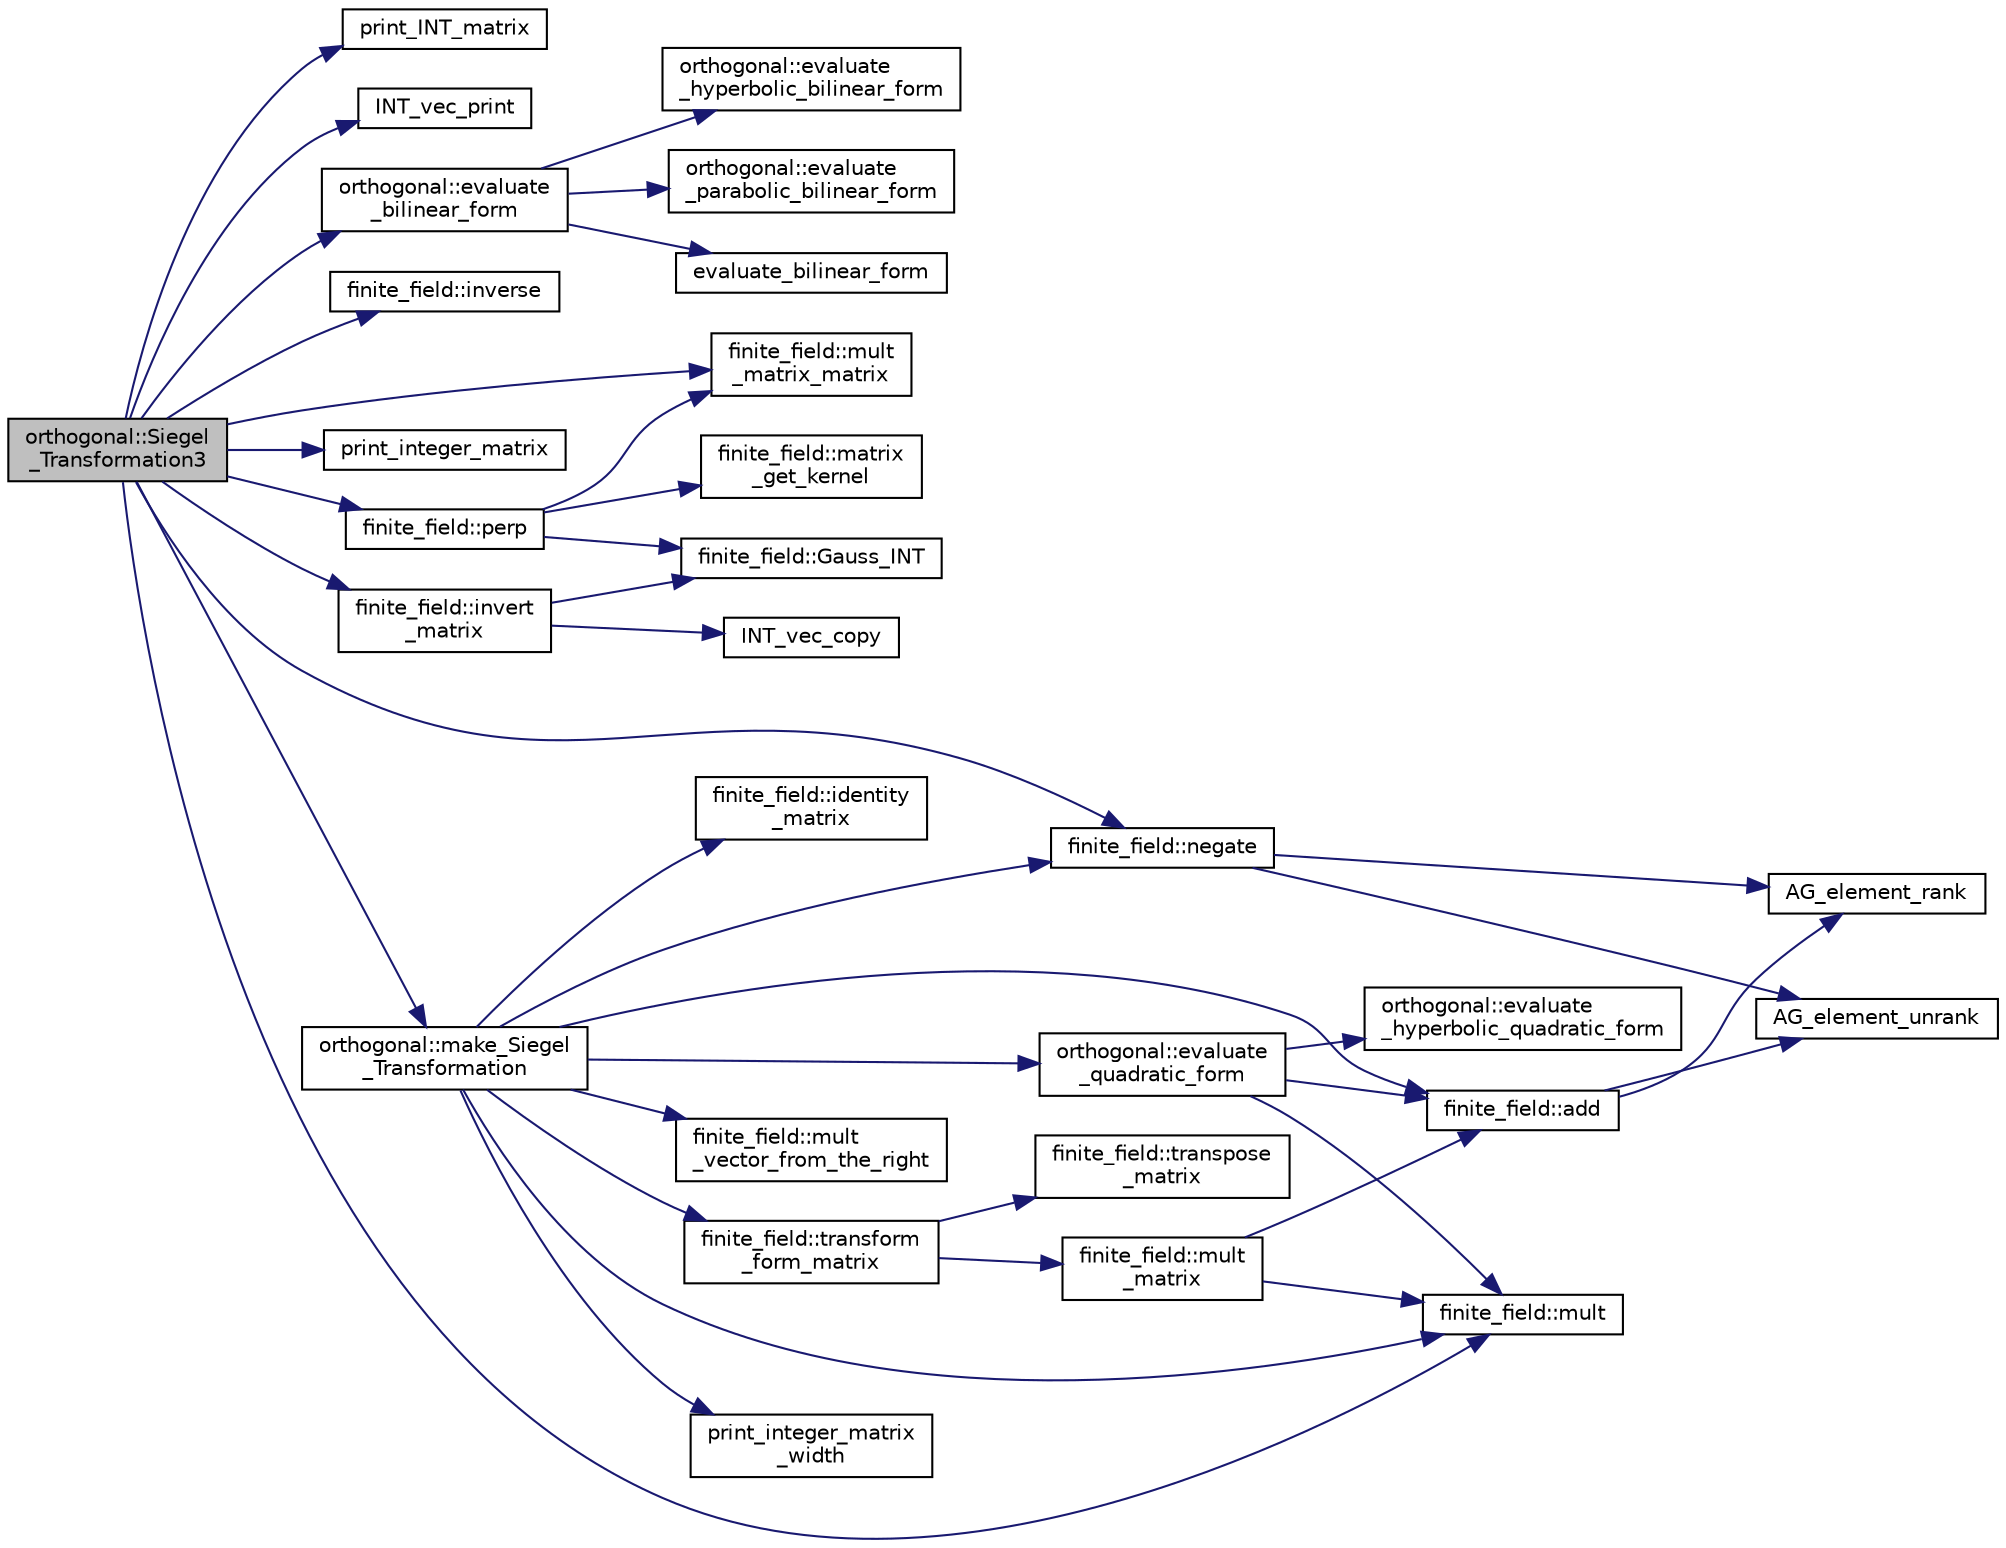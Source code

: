 digraph "orthogonal::Siegel_Transformation3"
{
  edge [fontname="Helvetica",fontsize="10",labelfontname="Helvetica",labelfontsize="10"];
  node [fontname="Helvetica",fontsize="10",shape=record];
  rankdir="LR";
  Node44044 [label="orthogonal::Siegel\l_Transformation3",height=0.2,width=0.4,color="black", fillcolor="grey75", style="filled", fontcolor="black"];
  Node44044 -> Node44045 [color="midnightblue",fontsize="10",style="solid",fontname="Helvetica"];
  Node44045 [label="print_INT_matrix",height=0.2,width=0.4,color="black", fillcolor="white", style="filled",URL="$d2/d7c/combinatorics_8_c.html#ad4cc855d33d97d2b05e36514ffe2ef03"];
  Node44044 -> Node44046 [color="midnightblue",fontsize="10",style="solid",fontname="Helvetica"];
  Node44046 [label="INT_vec_print",height=0.2,width=0.4,color="black", fillcolor="white", style="filled",URL="$df/dbf/sajeeb_8_c.html#a79a5901af0b47dd0d694109543c027fe"];
  Node44044 -> Node44047 [color="midnightblue",fontsize="10",style="solid",fontname="Helvetica"];
  Node44047 [label="orthogonal::evaluate\l_bilinear_form",height=0.2,width=0.4,color="black", fillcolor="white", style="filled",URL="$d7/daa/classorthogonal.html#a1cb22ce04ab60e22852f610ec3fe5c98"];
  Node44047 -> Node44048 [color="midnightblue",fontsize="10",style="solid",fontname="Helvetica"];
  Node44048 [label="orthogonal::evaluate\l_hyperbolic_bilinear_form",height=0.2,width=0.4,color="black", fillcolor="white", style="filled",URL="$d7/daa/classorthogonal.html#a839dc01b1c59a23b054ccf70c00cc9c9"];
  Node44047 -> Node44049 [color="midnightblue",fontsize="10",style="solid",fontname="Helvetica"];
  Node44049 [label="orthogonal::evaluate\l_parabolic_bilinear_form",height=0.2,width=0.4,color="black", fillcolor="white", style="filled",URL="$d7/daa/classorthogonal.html#a8ee79da4c853cd384a0028cbebbbe0ee"];
  Node44047 -> Node44050 [color="midnightblue",fontsize="10",style="solid",fontname="Helvetica"];
  Node44050 [label="evaluate_bilinear_form",height=0.2,width=0.4,color="black", fillcolor="white", style="filled",URL="$d4/d67/geometry_8h.html#ab6f6bfa144b4d2700e3ed27497d83d5f"];
  Node44044 -> Node44051 [color="midnightblue",fontsize="10",style="solid",fontname="Helvetica"];
  Node44051 [label="finite_field::inverse",height=0.2,width=0.4,color="black", fillcolor="white", style="filled",URL="$df/d5a/classfinite__field.html#a69f2a12c01e70b7ce2d115c5221c9cdd"];
  Node44044 -> Node44052 [color="midnightblue",fontsize="10",style="solid",fontname="Helvetica"];
  Node44052 [label="finite_field::mult",height=0.2,width=0.4,color="black", fillcolor="white", style="filled",URL="$df/d5a/classfinite__field.html#a24fb5917aa6d4d656fd855b7f44a13b0"];
  Node44044 -> Node44053 [color="midnightblue",fontsize="10",style="solid",fontname="Helvetica"];
  Node44053 [label="print_integer_matrix",height=0.2,width=0.4,color="black", fillcolor="white", style="filled",URL="$d5/db4/io__and__os_8h.html#ab4d187a9b89a64102b971201b789b653"];
  Node44044 -> Node44054 [color="midnightblue",fontsize="10",style="solid",fontname="Helvetica"];
  Node44054 [label="finite_field::perp",height=0.2,width=0.4,color="black", fillcolor="white", style="filled",URL="$df/d5a/classfinite__field.html#a7f4cbb62d037e07893f3c868eea3b818"];
  Node44054 -> Node44055 [color="midnightblue",fontsize="10",style="solid",fontname="Helvetica"];
  Node44055 [label="finite_field::mult\l_matrix_matrix",height=0.2,width=0.4,color="black", fillcolor="white", style="filled",URL="$df/d5a/classfinite__field.html#a5e28706b815838d0ec34de1fa74bc3c4"];
  Node44054 -> Node44056 [color="midnightblue",fontsize="10",style="solid",fontname="Helvetica"];
  Node44056 [label="finite_field::Gauss_INT",height=0.2,width=0.4,color="black", fillcolor="white", style="filled",URL="$df/d5a/classfinite__field.html#adb676d2e80341b53751326e3a58beb11"];
  Node44054 -> Node44057 [color="midnightblue",fontsize="10",style="solid",fontname="Helvetica"];
  Node44057 [label="finite_field::matrix\l_get_kernel",height=0.2,width=0.4,color="black", fillcolor="white", style="filled",URL="$df/d5a/classfinite__field.html#ac45780a927cee936df13d04d30d2d248"];
  Node44044 -> Node44058 [color="midnightblue",fontsize="10",style="solid",fontname="Helvetica"];
  Node44058 [label="finite_field::invert\l_matrix",height=0.2,width=0.4,color="black", fillcolor="white", style="filled",URL="$df/d5a/classfinite__field.html#adab449ef01b1feafe000c8fff7ae013f"];
  Node44058 -> Node44059 [color="midnightblue",fontsize="10",style="solid",fontname="Helvetica"];
  Node44059 [label="INT_vec_copy",height=0.2,width=0.4,color="black", fillcolor="white", style="filled",URL="$df/dbf/sajeeb_8_c.html#ac2d875e27e009af6ec04d17254d11075"];
  Node44058 -> Node44056 [color="midnightblue",fontsize="10",style="solid",fontname="Helvetica"];
  Node44044 -> Node44055 [color="midnightblue",fontsize="10",style="solid",fontname="Helvetica"];
  Node44044 -> Node44060 [color="midnightblue",fontsize="10",style="solid",fontname="Helvetica"];
  Node44060 [label="finite_field::negate",height=0.2,width=0.4,color="black", fillcolor="white", style="filled",URL="$df/d5a/classfinite__field.html#aa9d798298f25d4a9262b5bc5f1733e31"];
  Node44060 -> Node44061 [color="midnightblue",fontsize="10",style="solid",fontname="Helvetica"];
  Node44061 [label="AG_element_unrank",height=0.2,width=0.4,color="black", fillcolor="white", style="filled",URL="$d4/d67/geometry_8h.html#a4a33b86c87b2879b97cfa1327abe2885"];
  Node44060 -> Node44062 [color="midnightblue",fontsize="10",style="solid",fontname="Helvetica"];
  Node44062 [label="AG_element_rank",height=0.2,width=0.4,color="black", fillcolor="white", style="filled",URL="$d4/d67/geometry_8h.html#ab2ac908d07dd8038fd996e26bdc75c17"];
  Node44044 -> Node44063 [color="midnightblue",fontsize="10",style="solid",fontname="Helvetica"];
  Node44063 [label="orthogonal::make_Siegel\l_Transformation",height=0.2,width=0.4,color="black", fillcolor="white", style="filled",URL="$d7/daa/classorthogonal.html#a0edc12b4b658b09345e41b351e9e8d26"];
  Node44063 -> Node44064 [color="midnightblue",fontsize="10",style="solid",fontname="Helvetica"];
  Node44064 [label="orthogonal::evaluate\l_quadratic_form",height=0.2,width=0.4,color="black", fillcolor="white", style="filled",URL="$d7/daa/classorthogonal.html#ad1654c2024a7cd213942ee1d0acdb82a"];
  Node44064 -> Node44065 [color="midnightblue",fontsize="10",style="solid",fontname="Helvetica"];
  Node44065 [label="orthogonal::evaluate\l_hyperbolic_quadratic_form",height=0.2,width=0.4,color="black", fillcolor="white", style="filled",URL="$d7/daa/classorthogonal.html#a4c5c5908326e2f17d3addecbe2ba9d18"];
  Node44064 -> Node44052 [color="midnightblue",fontsize="10",style="solid",fontname="Helvetica"];
  Node44064 -> Node44066 [color="midnightblue",fontsize="10",style="solid",fontname="Helvetica"];
  Node44066 [label="finite_field::add",height=0.2,width=0.4,color="black", fillcolor="white", style="filled",URL="$df/d5a/classfinite__field.html#a8f12328a27500f3c7be0c849ebbc9d14"];
  Node44066 -> Node44061 [color="midnightblue",fontsize="10",style="solid",fontname="Helvetica"];
  Node44066 -> Node44062 [color="midnightblue",fontsize="10",style="solid",fontname="Helvetica"];
  Node44063 -> Node44067 [color="midnightblue",fontsize="10",style="solid",fontname="Helvetica"];
  Node44067 [label="finite_field::identity\l_matrix",height=0.2,width=0.4,color="black", fillcolor="white", style="filled",URL="$df/d5a/classfinite__field.html#a4688997f80b8721560bccec986c23413"];
  Node44063 -> Node44068 [color="midnightblue",fontsize="10",style="solid",fontname="Helvetica"];
  Node44068 [label="finite_field::mult\l_vector_from_the_right",height=0.2,width=0.4,color="black", fillcolor="white", style="filled",URL="$df/d5a/classfinite__field.html#a7a6de59441b867aac84f3f0c711a851a"];
  Node44063 -> Node44052 [color="midnightblue",fontsize="10",style="solid",fontname="Helvetica"];
  Node44063 -> Node44066 [color="midnightblue",fontsize="10",style="solid",fontname="Helvetica"];
  Node44063 -> Node44060 [color="midnightblue",fontsize="10",style="solid",fontname="Helvetica"];
  Node44063 -> Node44069 [color="midnightblue",fontsize="10",style="solid",fontname="Helvetica"];
  Node44069 [label="print_integer_matrix\l_width",height=0.2,width=0.4,color="black", fillcolor="white", style="filled",URL="$d5/db4/io__and__os_8h.html#aa78f3e73fc2179251bd15adbcc31573f"];
  Node44063 -> Node44070 [color="midnightblue",fontsize="10",style="solid",fontname="Helvetica"];
  Node44070 [label="finite_field::transform\l_form_matrix",height=0.2,width=0.4,color="black", fillcolor="white", style="filled",URL="$df/d5a/classfinite__field.html#a6a5307b138cc307ed5c9077e49a7b748"];
  Node44070 -> Node44071 [color="midnightblue",fontsize="10",style="solid",fontname="Helvetica"];
  Node44071 [label="finite_field::transpose\l_matrix",height=0.2,width=0.4,color="black", fillcolor="white", style="filled",URL="$df/d5a/classfinite__field.html#ada37d61256296777bbc4104bdcf87116"];
  Node44070 -> Node44072 [color="midnightblue",fontsize="10",style="solid",fontname="Helvetica"];
  Node44072 [label="finite_field::mult\l_matrix",height=0.2,width=0.4,color="black", fillcolor="white", style="filled",URL="$df/d5a/classfinite__field.html#a48517f15dfd7b21c37e0975855f1ada2"];
  Node44072 -> Node44066 [color="midnightblue",fontsize="10",style="solid",fontname="Helvetica"];
  Node44072 -> Node44052 [color="midnightblue",fontsize="10",style="solid",fontname="Helvetica"];
}
